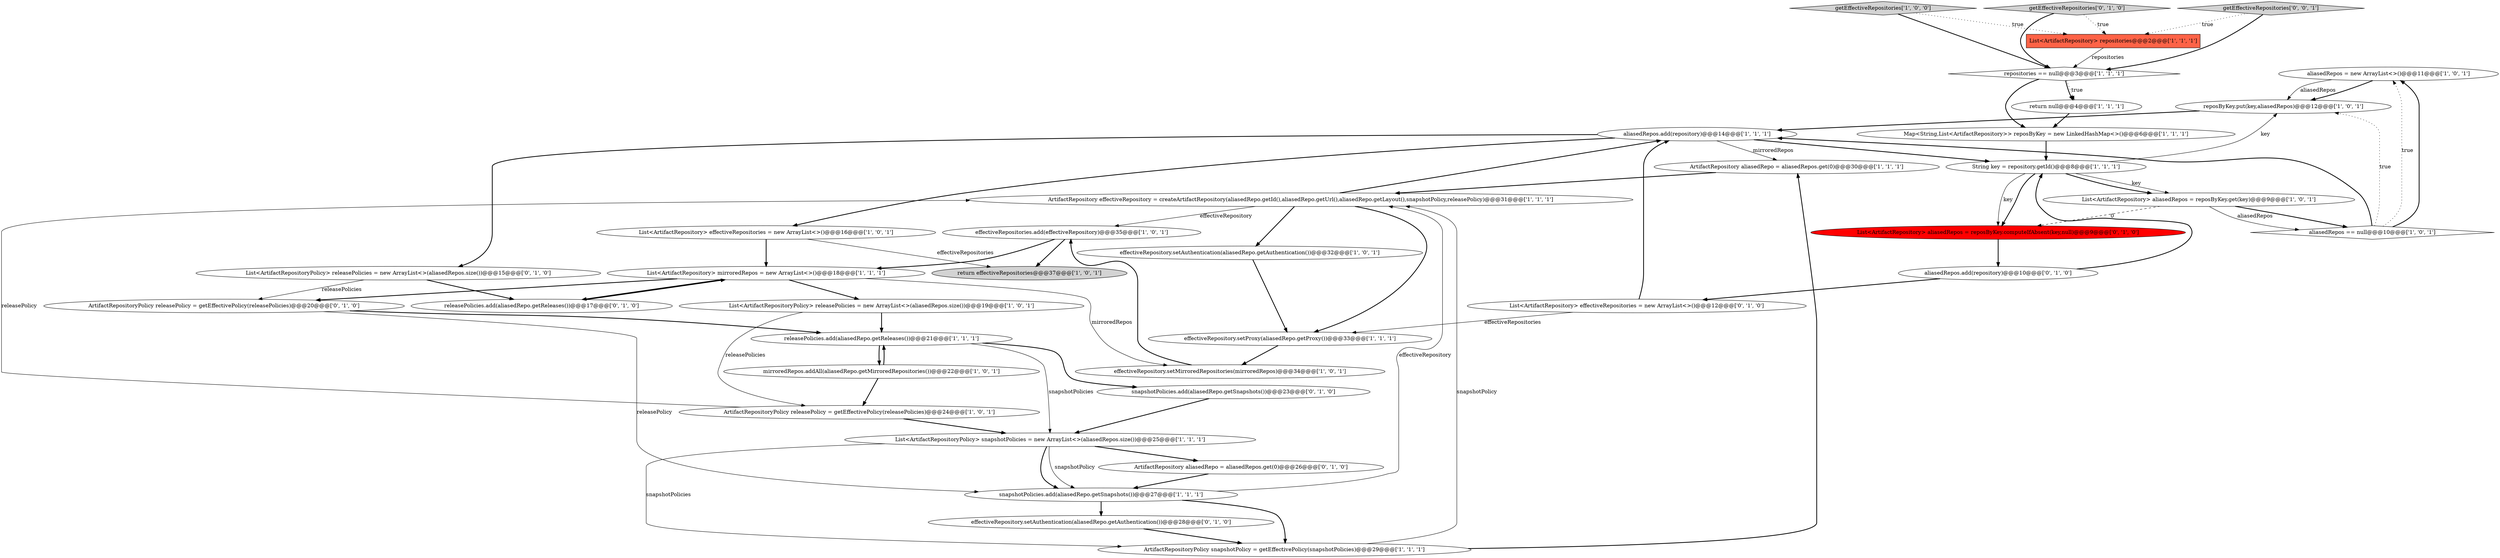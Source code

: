 digraph {
25 [style = filled, label = "aliasedRepos = new ArrayList<>()@@@11@@@['1', '0', '1']", fillcolor = white, shape = ellipse image = "AAA0AAABBB1BBB"];
28 [style = filled, label = "snapshotPolicies.add(aliasedRepo.getSnapshots())@@@23@@@['0', '1', '0']", fillcolor = white, shape = ellipse image = "AAA0AAABBB2BBB"];
14 [style = filled, label = "aliasedRepos.add(repository)@@@14@@@['1', '1', '1']", fillcolor = white, shape = ellipse image = "AAA0AAABBB1BBB"];
32 [style = filled, label = "releasePolicies.add(aliasedRepo.getReleases())@@@17@@@['0', '1', '0']", fillcolor = white, shape = ellipse image = "AAA0AAABBB2BBB"];
2 [style = filled, label = "ArtifactRepository aliasedRepo = aliasedRepos.get(0)@@@30@@@['1', '1', '1']", fillcolor = white, shape = ellipse image = "AAA0AAABBB1BBB"];
20 [style = filled, label = "List<ArtifactRepositoryPolicy> releasePolicies = new ArrayList<>(aliasedRepos.size())@@@19@@@['1', '0', '1']", fillcolor = white, shape = ellipse image = "AAA0AAABBB1BBB"];
0 [style = filled, label = "List<ArtifactRepository> mirroredRepos = new ArrayList<>()@@@18@@@['1', '1', '1']", fillcolor = white, shape = ellipse image = "AAA0AAABBB1BBB"];
23 [style = filled, label = "repositories == null@@@3@@@['1', '1', '1']", fillcolor = white, shape = diamond image = "AAA0AAABBB1BBB"];
1 [style = filled, label = "reposByKey.put(key,aliasedRepos)@@@12@@@['1', '0', '1']", fillcolor = white, shape = ellipse image = "AAA0AAABBB1BBB"];
11 [style = filled, label = "List<ArtifactRepositoryPolicy> snapshotPolicies = new ArrayList<>(aliasedRepos.size())@@@25@@@['1', '1', '1']", fillcolor = white, shape = ellipse image = "AAA0AAABBB1BBB"];
34 [style = filled, label = "ArtifactRepositoryPolicy releasePolicy = getEffectivePolicy(releasePolicies)@@@20@@@['0', '1', '0']", fillcolor = white, shape = ellipse image = "AAA0AAABBB2BBB"];
13 [style = filled, label = "getEffectiveRepositories['1', '0', '0']", fillcolor = lightgray, shape = diamond image = "AAA0AAABBB1BBB"];
9 [style = filled, label = "return effectiveRepositories@@@37@@@['1', '0', '1']", fillcolor = lightgray, shape = ellipse image = "AAA0AAABBB1BBB"];
35 [style = filled, label = "List<ArtifactRepositoryPolicy> releasePolicies = new ArrayList<>(aliasedRepos.size())@@@15@@@['0', '1', '0']", fillcolor = white, shape = ellipse image = "AAA0AAABBB2BBB"];
7 [style = filled, label = "effectiveRepository.setProxy(aliasedRepo.getProxy())@@@33@@@['1', '1', '1']", fillcolor = white, shape = ellipse image = "AAA0AAABBB1BBB"];
10 [style = filled, label = "releasePolicies.add(aliasedRepo.getReleases())@@@21@@@['1', '1', '1']", fillcolor = white, shape = ellipse image = "AAA0AAABBB1BBB"];
5 [style = filled, label = "List<ArtifactRepository> repositories@@@2@@@['1', '1', '1']", fillcolor = tomato, shape = box image = "AAA0AAABBB1BBB"];
33 [style = filled, label = "ArtifactRepository aliasedRepo = aliasedRepos.get(0)@@@26@@@['0', '1', '0']", fillcolor = white, shape = ellipse image = "AAA0AAABBB2BBB"];
6 [style = filled, label = "return null@@@4@@@['1', '1', '1']", fillcolor = white, shape = ellipse image = "AAA0AAABBB1BBB"];
26 [style = filled, label = "ArtifactRepositoryPolicy snapshotPolicy = getEffectivePolicy(snapshotPolicies)@@@29@@@['1', '1', '1']", fillcolor = white, shape = ellipse image = "AAA0AAABBB1BBB"];
18 [style = filled, label = "aliasedRepos == null@@@10@@@['1', '0', '1']", fillcolor = white, shape = diamond image = "AAA0AAABBB1BBB"];
17 [style = filled, label = "String key = repository.getId()@@@8@@@['1', '1', '1']", fillcolor = white, shape = ellipse image = "AAA0AAABBB1BBB"];
31 [style = filled, label = "aliasedRepos.add(repository)@@@10@@@['0', '1', '0']", fillcolor = white, shape = ellipse image = "AAA0AAABBB2BBB"];
37 [style = filled, label = "getEffectiveRepositories['0', '0', '1']", fillcolor = lightgray, shape = diamond image = "AAA0AAABBB3BBB"];
36 [style = filled, label = "getEffectiveRepositories['0', '1', '0']", fillcolor = lightgray, shape = diamond image = "AAA0AAABBB2BBB"];
8 [style = filled, label = "effectiveRepository.setMirroredRepositories(mirroredRepos)@@@34@@@['1', '0', '1']", fillcolor = white, shape = ellipse image = "AAA0AAABBB1BBB"];
4 [style = filled, label = "List<ArtifactRepository> aliasedRepos = reposByKey.get(key)@@@9@@@['1', '0', '1']", fillcolor = white, shape = ellipse image = "AAA0AAABBB1BBB"];
15 [style = filled, label = "snapshotPolicies.add(aliasedRepo.getSnapshots())@@@27@@@['1', '1', '1']", fillcolor = white, shape = ellipse image = "AAA0AAABBB1BBB"];
12 [style = filled, label = "effectiveRepository.setAuthentication(aliasedRepo.getAuthentication())@@@32@@@['1', '0', '1']", fillcolor = white, shape = ellipse image = "AAA0AAABBB1BBB"];
22 [style = filled, label = "ArtifactRepository effectiveRepository = createArtifactRepository(aliasedRepo.getId(),aliasedRepo.getUrl(),aliasedRepo.getLayout(),snapshotPolicy,releasePolicy)@@@31@@@['1', '1', '1']", fillcolor = white, shape = ellipse image = "AAA0AAABBB1BBB"];
3 [style = filled, label = "ArtifactRepositoryPolicy releasePolicy = getEffectivePolicy(releasePolicies)@@@24@@@['1', '0', '1']", fillcolor = white, shape = ellipse image = "AAA0AAABBB1BBB"];
30 [style = filled, label = "List<ArtifactRepository> effectiveRepositories = new ArrayList<>()@@@12@@@['0', '1', '0']", fillcolor = white, shape = ellipse image = "AAA0AAABBB2BBB"];
27 [style = filled, label = "effectiveRepository.setAuthentication(aliasedRepo.getAuthentication())@@@28@@@['0', '1', '0']", fillcolor = white, shape = ellipse image = "AAA0AAABBB2BBB"];
19 [style = filled, label = "Map<String,List<ArtifactRepository>> reposByKey = new LinkedHashMap<>()@@@6@@@['1', '1', '1']", fillcolor = white, shape = ellipse image = "AAA0AAABBB1BBB"];
29 [style = filled, label = "List<ArtifactRepository> aliasedRepos = reposByKey.computeIfAbsent(key,null)@@@9@@@['0', '1', '0']", fillcolor = red, shape = ellipse image = "AAA1AAABBB2BBB"];
16 [style = filled, label = "effectiveRepositories.add(effectiveRepository)@@@35@@@['1', '0', '1']", fillcolor = white, shape = ellipse image = "AAA0AAABBB1BBB"];
21 [style = filled, label = "mirroredRepos.addAll(aliasedRepo.getMirroredRepositories())@@@22@@@['1', '0', '1']", fillcolor = white, shape = ellipse image = "AAA0AAABBB1BBB"];
24 [style = filled, label = "List<ArtifactRepository> effectiveRepositories = new ArrayList<>()@@@16@@@['1', '0', '1']", fillcolor = white, shape = ellipse image = "AAA0AAABBB1BBB"];
22->16 [style = solid, label="effectiveRepository"];
14->24 [style = bold, label=""];
21->10 [style = bold, label=""];
8->16 [style = bold, label=""];
16->0 [style = bold, label=""];
16->9 [style = bold, label=""];
25->1 [style = bold, label=""];
10->28 [style = bold, label=""];
17->1 [style = solid, label="key"];
17->29 [style = solid, label="key"];
18->25 [style = dotted, label="true"];
14->35 [style = bold, label=""];
33->15 [style = bold, label=""];
23->6 [style = dotted, label="true"];
11->26 [style = solid, label="snapshotPolicies"];
24->0 [style = bold, label=""];
32->0 [style = bold, label=""];
0->8 [style = solid, label="mirroredRepos"];
18->1 [style = dotted, label="true"];
29->31 [style = bold, label=""];
28->11 [style = bold, label=""];
3->11 [style = bold, label=""];
10->11 [style = solid, label="snapshotPolicies"];
35->32 [style = bold, label=""];
14->17 [style = bold, label=""];
13->5 [style = dotted, label="true"];
4->18 [style = bold, label=""];
6->19 [style = bold, label=""];
19->17 [style = bold, label=""];
10->21 [style = bold, label=""];
7->8 [style = bold, label=""];
34->10 [style = bold, label=""];
37->23 [style = bold, label=""];
37->5 [style = dotted, label="true"];
22->7 [style = bold, label=""];
12->7 [style = bold, label=""];
25->1 [style = solid, label="aliasedRepos"];
11->15 [style = bold, label=""];
15->26 [style = bold, label=""];
20->10 [style = bold, label=""];
0->34 [style = bold, label=""];
17->4 [style = solid, label="key"];
26->2 [style = bold, label=""];
11->15 [style = solid, label="snapshotPolicy"];
36->23 [style = bold, label=""];
20->3 [style = solid, label="releasePolicies"];
24->9 [style = solid, label="effectiveRepositories"];
30->7 [style = solid, label="effectiveRepositories"];
22->12 [style = bold, label=""];
23->6 [style = bold, label=""];
23->19 [style = bold, label=""];
3->22 [style = solid, label="releasePolicy"];
31->30 [style = bold, label=""];
18->25 [style = bold, label=""];
35->34 [style = solid, label="releasePolicies"];
13->23 [style = bold, label=""];
11->33 [style = bold, label=""];
30->14 [style = bold, label=""];
14->2 [style = solid, label="mirroredRepos"];
0->20 [style = bold, label=""];
1->14 [style = bold, label=""];
5->23 [style = solid, label="repositories"];
36->5 [style = dotted, label="true"];
31->17 [style = bold, label=""];
4->18 [style = solid, label="aliasedRepos"];
2->22 [style = bold, label=""];
0->32 [style = bold, label=""];
17->29 [style = bold, label=""];
15->27 [style = bold, label=""];
22->14 [style = bold, label=""];
4->29 [style = dashed, label="0"];
34->15 [style = solid, label="releasePolicy"];
15->22 [style = solid, label="effectiveRepository"];
17->4 [style = bold, label=""];
18->14 [style = bold, label=""];
26->22 [style = solid, label="snapshotPolicy"];
21->3 [style = bold, label=""];
27->26 [style = bold, label=""];
}
